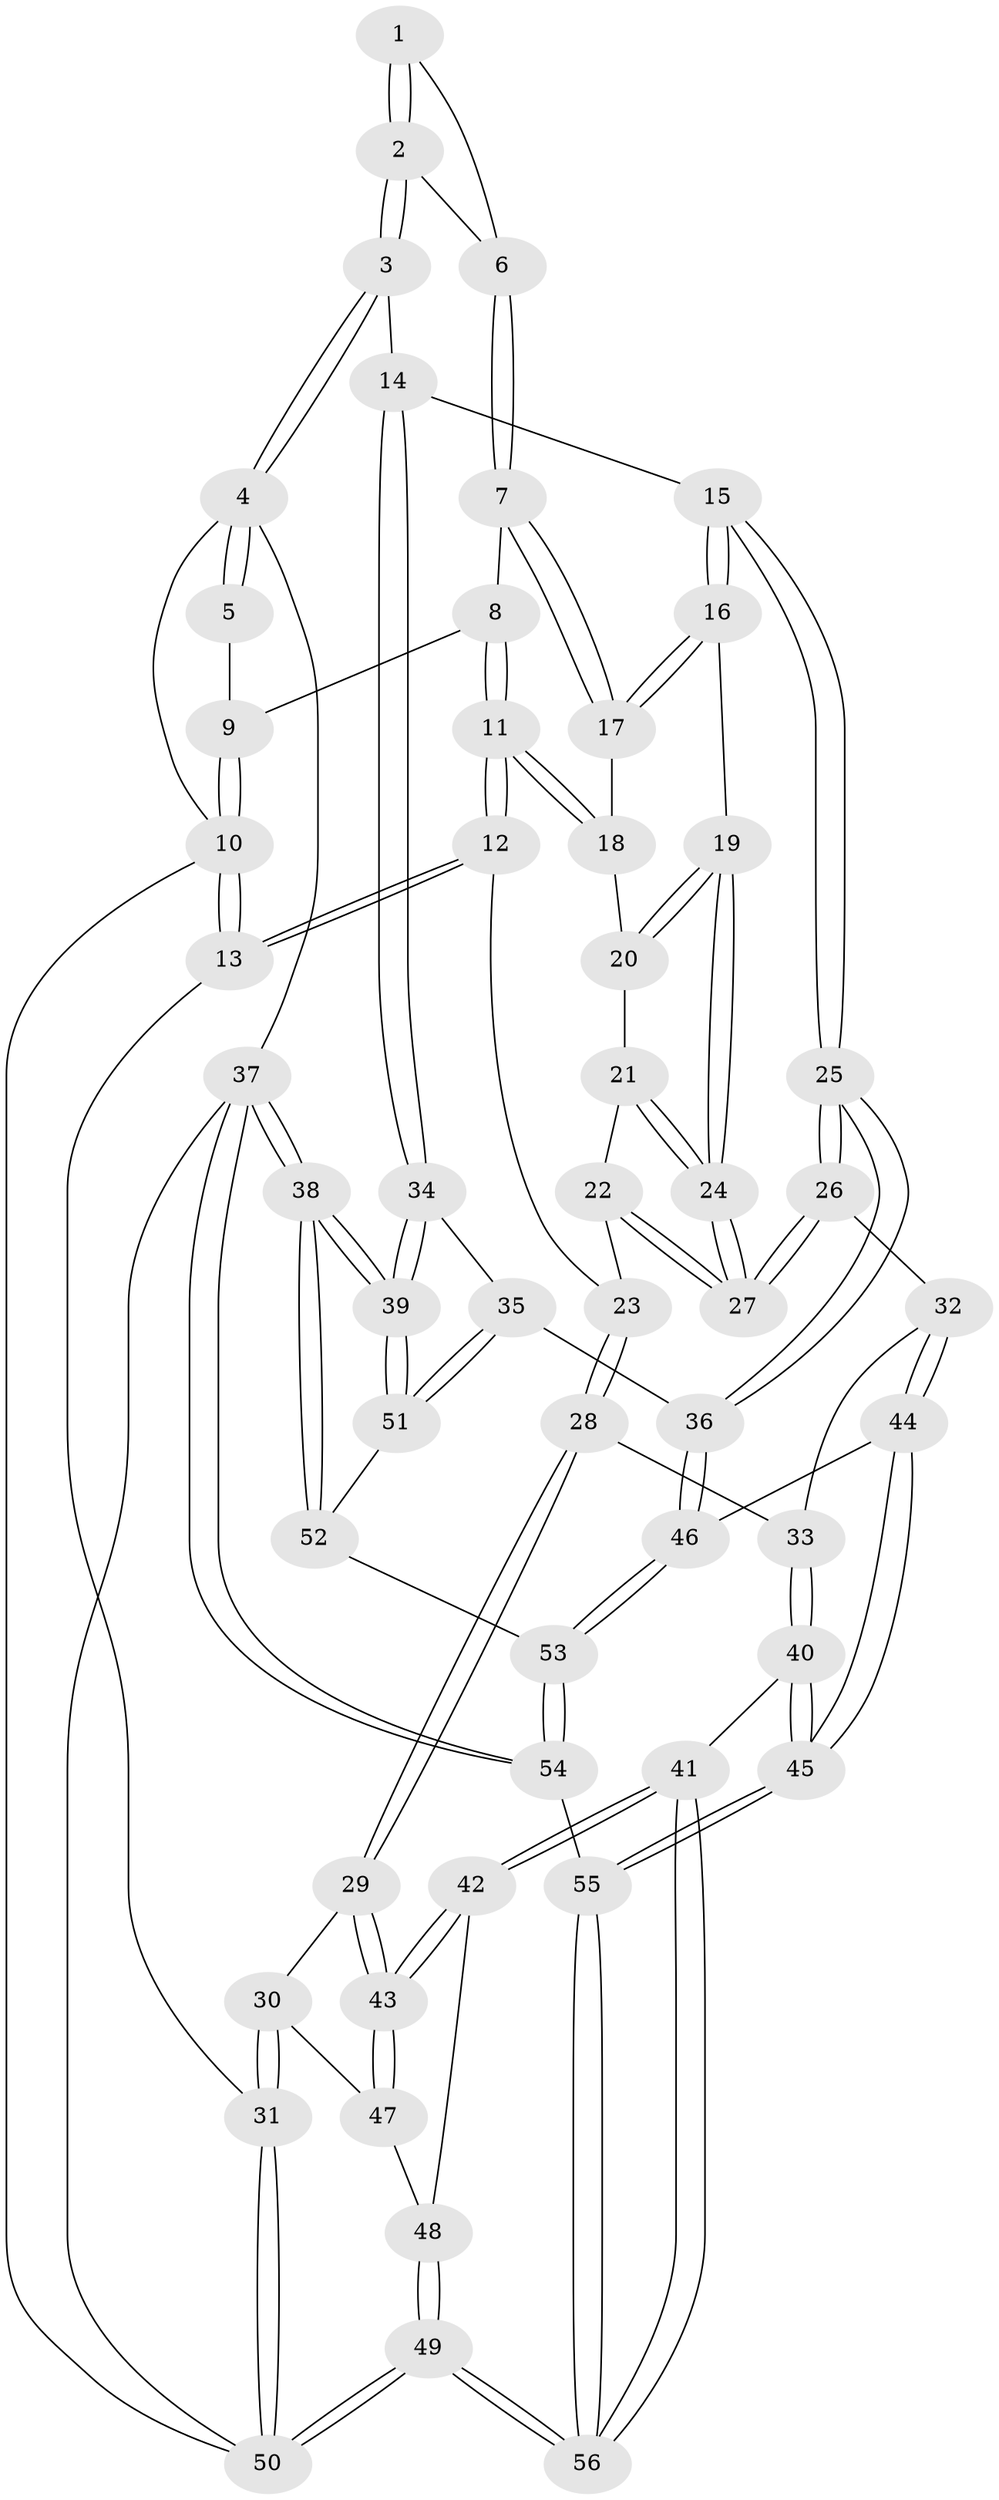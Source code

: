 // Generated by graph-tools (version 1.1) at 2025/11/02/27/25 16:11:58]
// undirected, 56 vertices, 137 edges
graph export_dot {
graph [start="1"]
  node [color=gray90,style=filled];
  1 [pos="+0.712319083821656+0"];
  2 [pos="+0.9143683794086973+0.19421292116684372"];
  3 [pos="+1+0.24943503072783144"];
  4 [pos="+1+0"];
  5 [pos="+0.7034432319131118+0"];
  6 [pos="+0.7757924490425294+0.2185572403557516"];
  7 [pos="+0.7204261748017599+0.24467949113468143"];
  8 [pos="+0.4062898940352216+0.0004072400913435447"];
  9 [pos="+0.4037603759915764+0"];
  10 [pos="+0+0"];
  11 [pos="+0.3488821707410773+0.18653289116845706"];
  12 [pos="+0.24393013440801864+0.34100266738526314"];
  13 [pos="+0+0.41526381334014023"];
  14 [pos="+1+0.3589591408658098"];
  15 [pos="+1+0.3853979624263516"];
  16 [pos="+0.7190574210100696+0.3877577820238302"];
  17 [pos="+0.7142302546675711+0.2737346962808279"];
  18 [pos="+0.529939173153697+0.33165153861541613"];
  19 [pos="+0.6995378713922273+0.4317945331877792"];
  20 [pos="+0.5314977625279856+0.3348464480703199"];
  21 [pos="+0.533638840905414+0.41356598711221354"];
  22 [pos="+0.3728094899308977+0.4905654156104498"];
  23 [pos="+0.35085390419448775+0.4909045359135525"];
  24 [pos="+0.6795192091419122+0.5404800334645798"];
  25 [pos="+0.7380376640470929+0.5994406415508581"];
  26 [pos="+0.6847314964334769+0.5651523433231556"];
  27 [pos="+0.680168458185652+0.5541397333854906"];
  28 [pos="+0.35611770504802504+0.6014354552842566"];
  29 [pos="+0.2990723820349569+0.6541374347328192"];
  30 [pos="+0.03502957537608038+0.5995248747013703"];
  31 [pos="+0+0.5179882197361542"];
  32 [pos="+0.5650233847248217+0.6633661696393988"];
  33 [pos="+0.39275056618772336+0.6337497783923085"];
  34 [pos="+1+0.5901005793758087"];
  35 [pos="+0.845021317876468+0.6983040660554225"];
  36 [pos="+0.7684404052867367+0.6572892302885849"];
  37 [pos="+1+1"];
  38 [pos="+1+1"];
  39 [pos="+1+0.8328648235354031"];
  40 [pos="+0.4124781458529347+0.7325326928938848"];
  41 [pos="+0.2566429197392521+0.8034088288265069"];
  42 [pos="+0.2538817681307042+0.7970324107061106"];
  43 [pos="+0.24800044974220756+0.7747221717994766"];
  44 [pos="+0.5429015172809782+0.7811143977428447"];
  45 [pos="+0.48397828312681224+0.8727341944388194"];
  46 [pos="+0.7157583213147861+0.7872644525035614"];
  47 [pos="+0.11579100951473975+0.7111273588975575"];
  48 [pos="+0.09133926484906735+0.8225878097209481"];
  49 [pos="+0+1"];
  50 [pos="+0+1"];
  51 [pos="+0.9086426795108258+0.8309483737917457"];
  52 [pos="+0.8539719580480054+0.9142524013539712"];
  53 [pos="+0.719946611543802+1"];
  54 [pos="+0.655305632376895+1"];
  55 [pos="+0.43390398489600684+1"];
  56 [pos="+0.3548356198080649+1"];
  1 -- 2;
  1 -- 2;
  1 -- 6;
  2 -- 3;
  2 -- 3;
  2 -- 6;
  3 -- 4;
  3 -- 4;
  3 -- 14;
  4 -- 5;
  4 -- 5;
  4 -- 10;
  4 -- 37;
  5 -- 9;
  6 -- 7;
  6 -- 7;
  7 -- 8;
  7 -- 17;
  7 -- 17;
  8 -- 9;
  8 -- 11;
  8 -- 11;
  9 -- 10;
  9 -- 10;
  10 -- 13;
  10 -- 13;
  10 -- 50;
  11 -- 12;
  11 -- 12;
  11 -- 18;
  11 -- 18;
  12 -- 13;
  12 -- 13;
  12 -- 23;
  13 -- 31;
  14 -- 15;
  14 -- 34;
  14 -- 34;
  15 -- 16;
  15 -- 16;
  15 -- 25;
  15 -- 25;
  16 -- 17;
  16 -- 17;
  16 -- 19;
  17 -- 18;
  18 -- 20;
  19 -- 20;
  19 -- 20;
  19 -- 24;
  19 -- 24;
  20 -- 21;
  21 -- 22;
  21 -- 24;
  21 -- 24;
  22 -- 23;
  22 -- 27;
  22 -- 27;
  23 -- 28;
  23 -- 28;
  24 -- 27;
  24 -- 27;
  25 -- 26;
  25 -- 26;
  25 -- 36;
  25 -- 36;
  26 -- 27;
  26 -- 27;
  26 -- 32;
  28 -- 29;
  28 -- 29;
  28 -- 33;
  29 -- 30;
  29 -- 43;
  29 -- 43;
  30 -- 31;
  30 -- 31;
  30 -- 47;
  31 -- 50;
  31 -- 50;
  32 -- 33;
  32 -- 44;
  32 -- 44;
  33 -- 40;
  33 -- 40;
  34 -- 35;
  34 -- 39;
  34 -- 39;
  35 -- 36;
  35 -- 51;
  35 -- 51;
  36 -- 46;
  36 -- 46;
  37 -- 38;
  37 -- 38;
  37 -- 54;
  37 -- 54;
  37 -- 50;
  38 -- 39;
  38 -- 39;
  38 -- 52;
  38 -- 52;
  39 -- 51;
  39 -- 51;
  40 -- 41;
  40 -- 45;
  40 -- 45;
  41 -- 42;
  41 -- 42;
  41 -- 56;
  41 -- 56;
  42 -- 43;
  42 -- 43;
  42 -- 48;
  43 -- 47;
  43 -- 47;
  44 -- 45;
  44 -- 45;
  44 -- 46;
  45 -- 55;
  45 -- 55;
  46 -- 53;
  46 -- 53;
  47 -- 48;
  48 -- 49;
  48 -- 49;
  49 -- 50;
  49 -- 50;
  49 -- 56;
  49 -- 56;
  51 -- 52;
  52 -- 53;
  53 -- 54;
  53 -- 54;
  54 -- 55;
  55 -- 56;
  55 -- 56;
}
